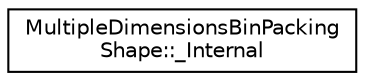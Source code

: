digraph "Graphical Class Hierarchy"
{
 // LATEX_PDF_SIZE
  edge [fontname="Helvetica",fontsize="10",labelfontname="Helvetica",labelfontsize="10"];
  node [fontname="Helvetica",fontsize="10",shape=record];
  rankdir="LR";
  Node0 [label="MultipleDimensionsBinPacking\lShape::_Internal",height=0.2,width=0.4,color="black", fillcolor="white", style="filled",URL="$classoperations__research_1_1packing_1_1_multiple_dimensions_bin_packing_shape_1_1___internal.html",tooltip=" "];
}
